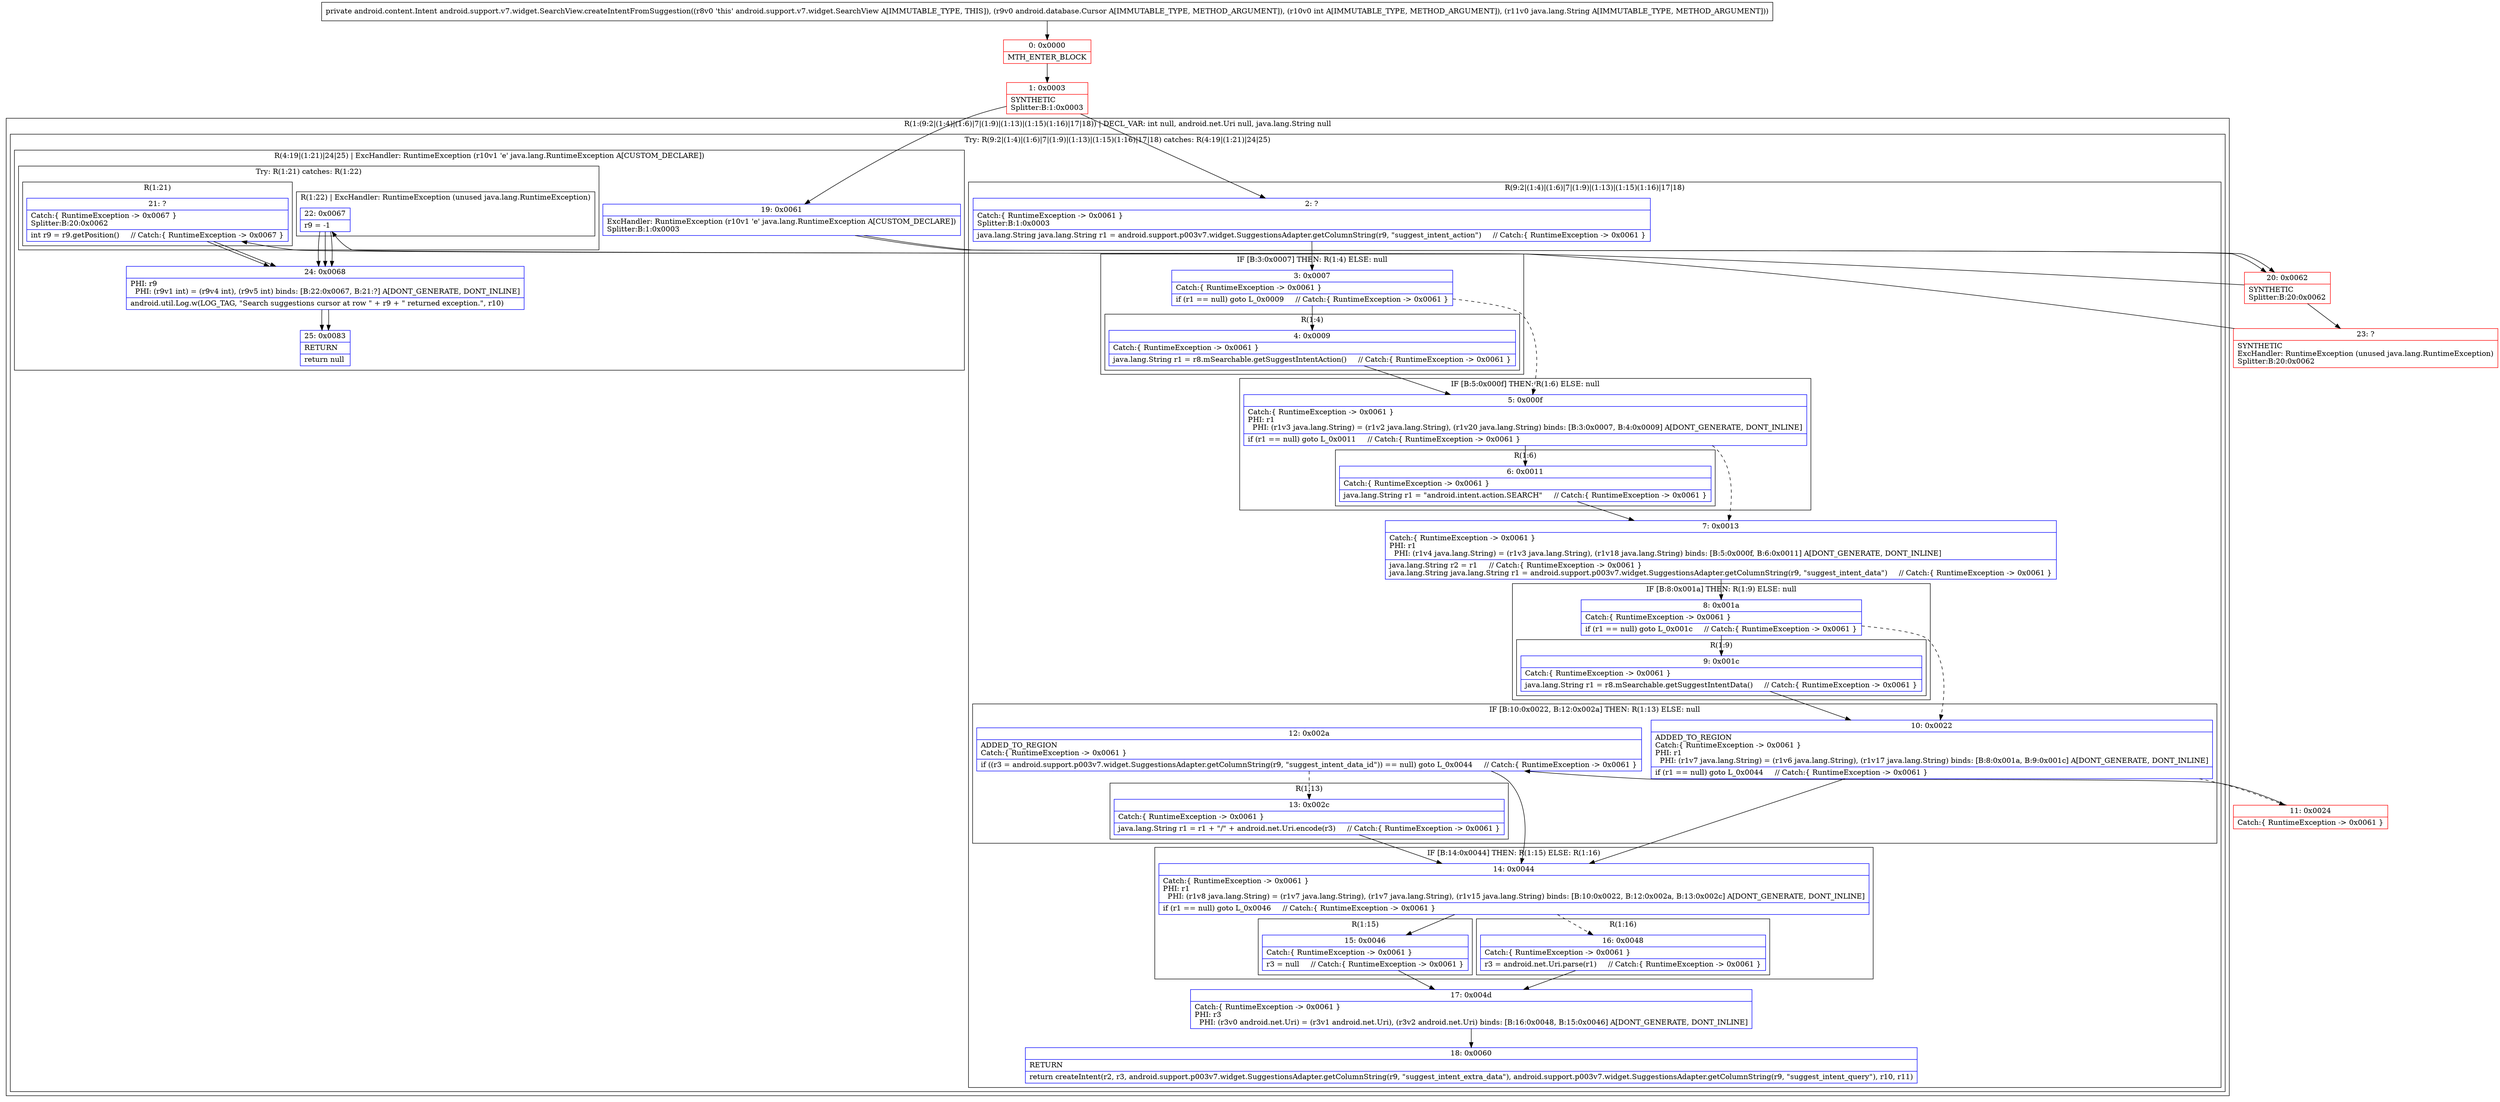 digraph "CFG forandroid.support.v7.widget.SearchView.createIntentFromSuggestion(Landroid\/database\/Cursor;ILjava\/lang\/String;)Landroid\/content\/Intent;" {
subgraph cluster_Region_1681037447 {
label = "R(1:(9:2|(1:4)|(1:6)|7|(1:9)|(1:13)|(1:15)(1:16)|17|18)) | DECL_VAR: int null, android.net.Uri null, java.lang.String null\l";
node [shape=record,color=blue];
subgraph cluster_TryCatchRegion_860482748 {
label = "Try: R(9:2|(1:4)|(1:6)|7|(1:9)|(1:13)|(1:15)(1:16)|17|18) catches: R(4:19|(1:21)|24|25)";
node [shape=record,color=blue];
subgraph cluster_Region_1142480436 {
label = "R(9:2|(1:4)|(1:6)|7|(1:9)|(1:13)|(1:15)(1:16)|17|18)";
node [shape=record,color=blue];
Node_2 [shape=record,label="{2\:\ ?|Catch:\{ RuntimeException \-\> 0x0061 \}\lSplitter:B:1:0x0003\l|java.lang.String java.lang.String r1 = android.support.p003v7.widget.SuggestionsAdapter.getColumnString(r9, \"suggest_intent_action\")     \/\/ Catch:\{ RuntimeException \-\> 0x0061 \}\l}"];
subgraph cluster_IfRegion_1068052000 {
label = "IF [B:3:0x0007] THEN: R(1:4) ELSE: null";
node [shape=record,color=blue];
Node_3 [shape=record,label="{3\:\ 0x0007|Catch:\{ RuntimeException \-\> 0x0061 \}\l|if (r1 == null) goto L_0x0009     \/\/ Catch:\{ RuntimeException \-\> 0x0061 \}\l}"];
subgraph cluster_Region_647360591 {
label = "R(1:4)";
node [shape=record,color=blue];
Node_4 [shape=record,label="{4\:\ 0x0009|Catch:\{ RuntimeException \-\> 0x0061 \}\l|java.lang.String r1 = r8.mSearchable.getSuggestIntentAction()     \/\/ Catch:\{ RuntimeException \-\> 0x0061 \}\l}"];
}
}
subgraph cluster_IfRegion_1036172959 {
label = "IF [B:5:0x000f] THEN: R(1:6) ELSE: null";
node [shape=record,color=blue];
Node_5 [shape=record,label="{5\:\ 0x000f|Catch:\{ RuntimeException \-\> 0x0061 \}\lPHI: r1 \l  PHI: (r1v3 java.lang.String) = (r1v2 java.lang.String), (r1v20 java.lang.String) binds: [B:3:0x0007, B:4:0x0009] A[DONT_GENERATE, DONT_INLINE]\l|if (r1 == null) goto L_0x0011     \/\/ Catch:\{ RuntimeException \-\> 0x0061 \}\l}"];
subgraph cluster_Region_887328564 {
label = "R(1:6)";
node [shape=record,color=blue];
Node_6 [shape=record,label="{6\:\ 0x0011|Catch:\{ RuntimeException \-\> 0x0061 \}\l|java.lang.String r1 = \"android.intent.action.SEARCH\"     \/\/ Catch:\{ RuntimeException \-\> 0x0061 \}\l}"];
}
}
Node_7 [shape=record,label="{7\:\ 0x0013|Catch:\{ RuntimeException \-\> 0x0061 \}\lPHI: r1 \l  PHI: (r1v4 java.lang.String) = (r1v3 java.lang.String), (r1v18 java.lang.String) binds: [B:5:0x000f, B:6:0x0011] A[DONT_GENERATE, DONT_INLINE]\l|java.lang.String r2 = r1     \/\/ Catch:\{ RuntimeException \-\> 0x0061 \}\ljava.lang.String java.lang.String r1 = android.support.p003v7.widget.SuggestionsAdapter.getColumnString(r9, \"suggest_intent_data\")     \/\/ Catch:\{ RuntimeException \-\> 0x0061 \}\l}"];
subgraph cluster_IfRegion_1790997718 {
label = "IF [B:8:0x001a] THEN: R(1:9) ELSE: null";
node [shape=record,color=blue];
Node_8 [shape=record,label="{8\:\ 0x001a|Catch:\{ RuntimeException \-\> 0x0061 \}\l|if (r1 == null) goto L_0x001c     \/\/ Catch:\{ RuntimeException \-\> 0x0061 \}\l}"];
subgraph cluster_Region_477008213 {
label = "R(1:9)";
node [shape=record,color=blue];
Node_9 [shape=record,label="{9\:\ 0x001c|Catch:\{ RuntimeException \-\> 0x0061 \}\l|java.lang.String r1 = r8.mSearchable.getSuggestIntentData()     \/\/ Catch:\{ RuntimeException \-\> 0x0061 \}\l}"];
}
}
subgraph cluster_IfRegion_1113463127 {
label = "IF [B:10:0x0022, B:12:0x002a] THEN: R(1:13) ELSE: null";
node [shape=record,color=blue];
Node_10 [shape=record,label="{10\:\ 0x0022|ADDED_TO_REGION\lCatch:\{ RuntimeException \-\> 0x0061 \}\lPHI: r1 \l  PHI: (r1v7 java.lang.String) = (r1v6 java.lang.String), (r1v17 java.lang.String) binds: [B:8:0x001a, B:9:0x001c] A[DONT_GENERATE, DONT_INLINE]\l|if (r1 == null) goto L_0x0044     \/\/ Catch:\{ RuntimeException \-\> 0x0061 \}\l}"];
Node_12 [shape=record,label="{12\:\ 0x002a|ADDED_TO_REGION\lCatch:\{ RuntimeException \-\> 0x0061 \}\l|if ((r3 = android.support.p003v7.widget.SuggestionsAdapter.getColumnString(r9, \"suggest_intent_data_id\")) == null) goto L_0x0044     \/\/ Catch:\{ RuntimeException \-\> 0x0061 \}\l}"];
subgraph cluster_Region_359668796 {
label = "R(1:13)";
node [shape=record,color=blue];
Node_13 [shape=record,label="{13\:\ 0x002c|Catch:\{ RuntimeException \-\> 0x0061 \}\l|java.lang.String r1 = r1 + \"\/\" + android.net.Uri.encode(r3)     \/\/ Catch:\{ RuntimeException \-\> 0x0061 \}\l}"];
}
}
subgraph cluster_IfRegion_1473936604 {
label = "IF [B:14:0x0044] THEN: R(1:15) ELSE: R(1:16)";
node [shape=record,color=blue];
Node_14 [shape=record,label="{14\:\ 0x0044|Catch:\{ RuntimeException \-\> 0x0061 \}\lPHI: r1 \l  PHI: (r1v8 java.lang.String) = (r1v7 java.lang.String), (r1v7 java.lang.String), (r1v15 java.lang.String) binds: [B:10:0x0022, B:12:0x002a, B:13:0x002c] A[DONT_GENERATE, DONT_INLINE]\l|if (r1 == null) goto L_0x0046     \/\/ Catch:\{ RuntimeException \-\> 0x0061 \}\l}"];
subgraph cluster_Region_1448681123 {
label = "R(1:15)";
node [shape=record,color=blue];
Node_15 [shape=record,label="{15\:\ 0x0046|Catch:\{ RuntimeException \-\> 0x0061 \}\l|r3 = null     \/\/ Catch:\{ RuntimeException \-\> 0x0061 \}\l}"];
}
subgraph cluster_Region_1071033163 {
label = "R(1:16)";
node [shape=record,color=blue];
Node_16 [shape=record,label="{16\:\ 0x0048|Catch:\{ RuntimeException \-\> 0x0061 \}\l|r3 = android.net.Uri.parse(r1)     \/\/ Catch:\{ RuntimeException \-\> 0x0061 \}\l}"];
}
}
Node_17 [shape=record,label="{17\:\ 0x004d|Catch:\{ RuntimeException \-\> 0x0061 \}\lPHI: r3 \l  PHI: (r3v0 android.net.Uri) = (r3v1 android.net.Uri), (r3v2 android.net.Uri) binds: [B:16:0x0048, B:15:0x0046] A[DONT_GENERATE, DONT_INLINE]\l}"];
Node_18 [shape=record,label="{18\:\ 0x0060|RETURN\l|return createIntent(r2, r3, android.support.p003v7.widget.SuggestionsAdapter.getColumnString(r9, \"suggest_intent_extra_data\"), android.support.p003v7.widget.SuggestionsAdapter.getColumnString(r9, \"suggest_intent_query\"), r10, r11)\l}"];
}
subgraph cluster_Region_119827348 {
label = "R(4:19|(1:21)|24|25) | ExcHandler: RuntimeException (r10v1 'e' java.lang.RuntimeException A[CUSTOM_DECLARE])\l";
node [shape=record,color=blue];
Node_19 [shape=record,label="{19\:\ 0x0061|ExcHandler: RuntimeException (r10v1 'e' java.lang.RuntimeException A[CUSTOM_DECLARE])\lSplitter:B:1:0x0003\l}"];
subgraph cluster_TryCatchRegion_987444454 {
label = "Try: R(1:21) catches: R(1:22)";
node [shape=record,color=blue];
subgraph cluster_Region_1180434386 {
label = "R(1:21)";
node [shape=record,color=blue];
Node_21 [shape=record,label="{21\:\ ?|Catch:\{ RuntimeException \-\> 0x0067 \}\lSplitter:B:20:0x0062\l|int r9 = r9.getPosition()     \/\/ Catch:\{ RuntimeException \-\> 0x0067 \}\l}"];
}
subgraph cluster_Region_1754221946 {
label = "R(1:22) | ExcHandler: RuntimeException (unused java.lang.RuntimeException)\l";
node [shape=record,color=blue];
Node_22 [shape=record,label="{22\:\ 0x0067|r9 = \-1\l}"];
}
}
Node_24 [shape=record,label="{24\:\ 0x0068|PHI: r9 \l  PHI: (r9v1 int) = (r9v4 int), (r9v5 int) binds: [B:22:0x0067, B:21:?] A[DONT_GENERATE, DONT_INLINE]\l|android.util.Log.w(LOG_TAG, \"Search suggestions cursor at row \" + r9 + \" returned exception.\", r10)\l}"];
Node_25 [shape=record,label="{25\:\ 0x0083|RETURN\l|return null\l}"];
}
}
}
subgraph cluster_Region_119827348 {
label = "R(4:19|(1:21)|24|25) | ExcHandler: RuntimeException (r10v1 'e' java.lang.RuntimeException A[CUSTOM_DECLARE])\l";
node [shape=record,color=blue];
Node_19 [shape=record,label="{19\:\ 0x0061|ExcHandler: RuntimeException (r10v1 'e' java.lang.RuntimeException A[CUSTOM_DECLARE])\lSplitter:B:1:0x0003\l}"];
subgraph cluster_TryCatchRegion_987444454 {
label = "Try: R(1:21) catches: R(1:22)";
node [shape=record,color=blue];
subgraph cluster_Region_1180434386 {
label = "R(1:21)";
node [shape=record,color=blue];
Node_21 [shape=record,label="{21\:\ ?|Catch:\{ RuntimeException \-\> 0x0067 \}\lSplitter:B:20:0x0062\l|int r9 = r9.getPosition()     \/\/ Catch:\{ RuntimeException \-\> 0x0067 \}\l}"];
}
subgraph cluster_Region_1754221946 {
label = "R(1:22) | ExcHandler: RuntimeException (unused java.lang.RuntimeException)\l";
node [shape=record,color=blue];
Node_22 [shape=record,label="{22\:\ 0x0067|r9 = \-1\l}"];
}
}
Node_24 [shape=record,label="{24\:\ 0x0068|PHI: r9 \l  PHI: (r9v1 int) = (r9v4 int), (r9v5 int) binds: [B:22:0x0067, B:21:?] A[DONT_GENERATE, DONT_INLINE]\l|android.util.Log.w(LOG_TAG, \"Search suggestions cursor at row \" + r9 + \" returned exception.\", r10)\l}"];
Node_25 [shape=record,label="{25\:\ 0x0083|RETURN\l|return null\l}"];
}
subgraph cluster_Region_1754221946 {
label = "R(1:22) | ExcHandler: RuntimeException (unused java.lang.RuntimeException)\l";
node [shape=record,color=blue];
Node_22 [shape=record,label="{22\:\ 0x0067|r9 = \-1\l}"];
}
Node_0 [shape=record,color=red,label="{0\:\ 0x0000|MTH_ENTER_BLOCK\l}"];
Node_1 [shape=record,color=red,label="{1\:\ 0x0003|SYNTHETIC\lSplitter:B:1:0x0003\l}"];
Node_11 [shape=record,color=red,label="{11\:\ 0x0024|Catch:\{ RuntimeException \-\> 0x0061 \}\l}"];
Node_20 [shape=record,color=red,label="{20\:\ 0x0062|SYNTHETIC\lSplitter:B:20:0x0062\l}"];
Node_23 [shape=record,color=red,label="{23\:\ ?|SYNTHETIC\lExcHandler: RuntimeException (unused java.lang.RuntimeException)\lSplitter:B:20:0x0062\l}"];
MethodNode[shape=record,label="{private android.content.Intent android.support.v7.widget.SearchView.createIntentFromSuggestion((r8v0 'this' android.support.v7.widget.SearchView A[IMMUTABLE_TYPE, THIS]), (r9v0 android.database.Cursor A[IMMUTABLE_TYPE, METHOD_ARGUMENT]), (r10v0 int A[IMMUTABLE_TYPE, METHOD_ARGUMENT]), (r11v0 java.lang.String A[IMMUTABLE_TYPE, METHOD_ARGUMENT])) }"];
MethodNode -> Node_0;
Node_2 -> Node_3;
Node_3 -> Node_4;
Node_3 -> Node_5[style=dashed];
Node_4 -> Node_5;
Node_5 -> Node_6;
Node_5 -> Node_7[style=dashed];
Node_6 -> Node_7;
Node_7 -> Node_8;
Node_8 -> Node_9;
Node_8 -> Node_10[style=dashed];
Node_9 -> Node_10;
Node_10 -> Node_11[style=dashed];
Node_10 -> Node_14;
Node_12 -> Node_13[style=dashed];
Node_12 -> Node_14;
Node_13 -> Node_14;
Node_14 -> Node_15;
Node_14 -> Node_16[style=dashed];
Node_15 -> Node_17;
Node_16 -> Node_17;
Node_17 -> Node_18;
Node_19 -> Node_20;
Node_21 -> Node_24;
Node_22 -> Node_24;
Node_24 -> Node_25;
Node_19 -> Node_20;
Node_21 -> Node_24;
Node_22 -> Node_24;
Node_24 -> Node_25;
Node_22 -> Node_24;
Node_0 -> Node_1;
Node_1 -> Node_2;
Node_1 -> Node_19;
Node_11 -> Node_12;
Node_20 -> Node_21;
Node_20 -> Node_23;
Node_23 -> Node_22;
}

